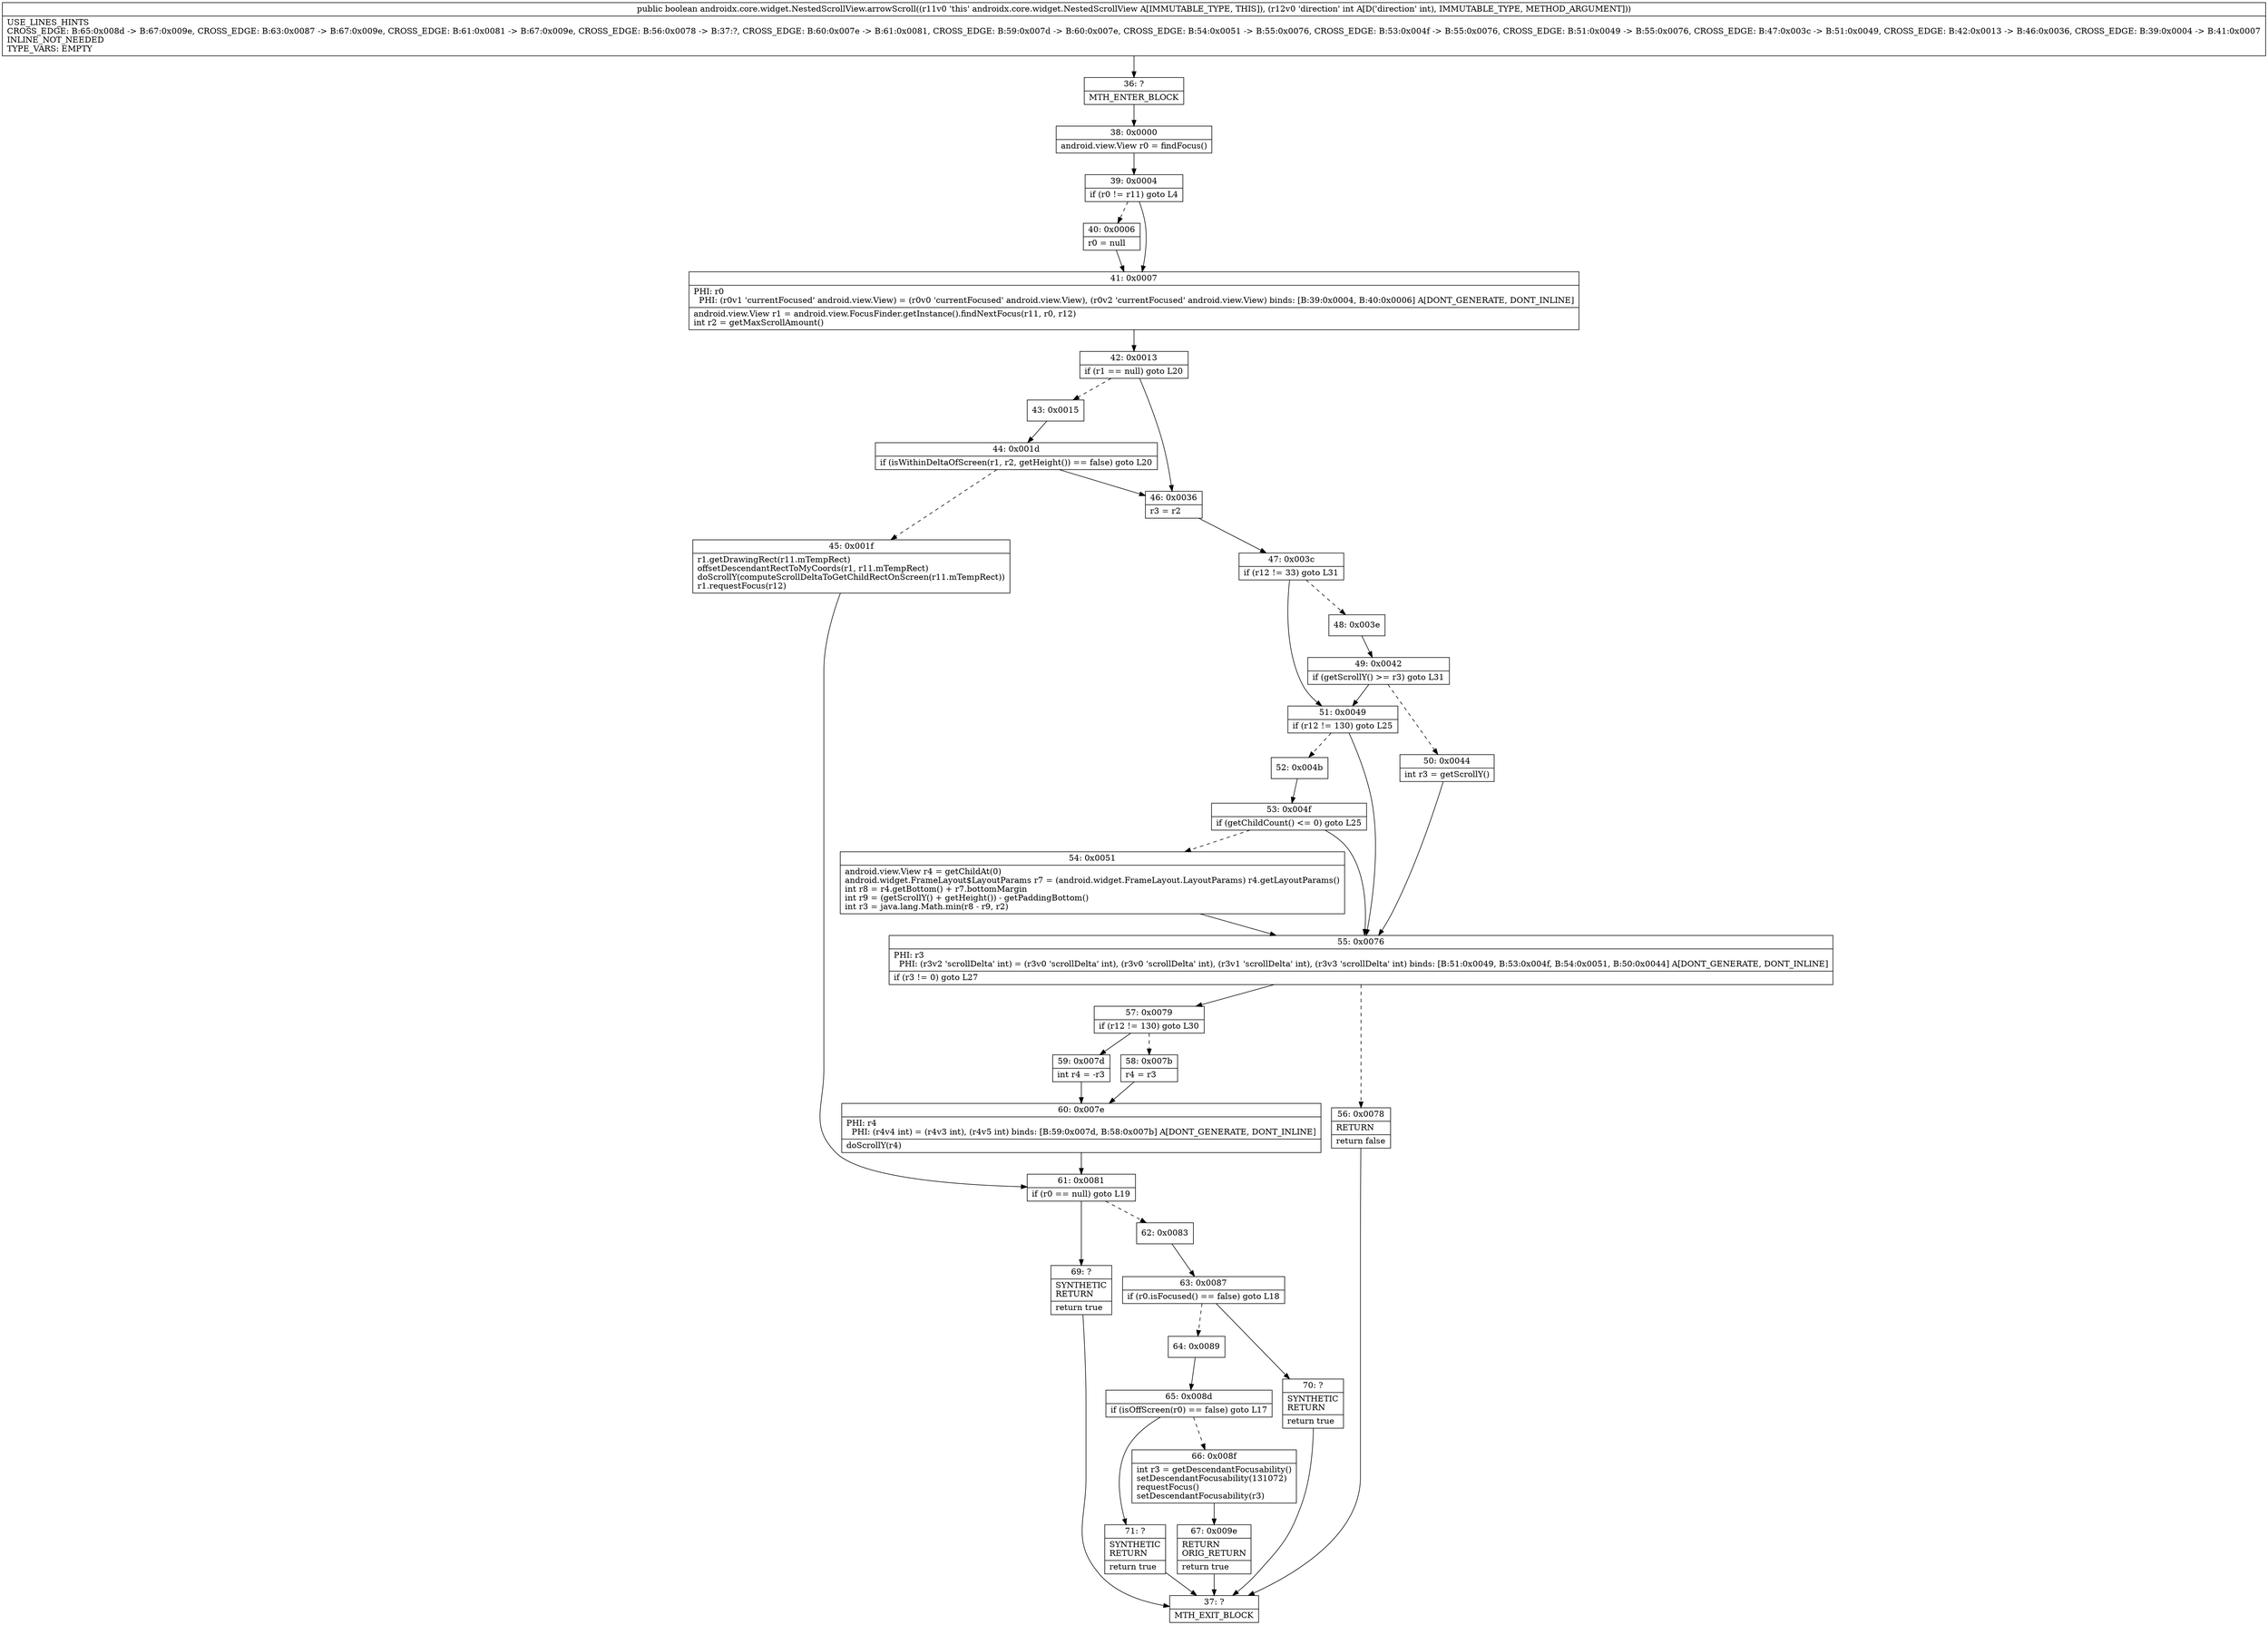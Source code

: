 digraph "CFG forandroidx.core.widget.NestedScrollView.arrowScroll(I)Z" {
Node_36 [shape=record,label="{36\:\ ?|MTH_ENTER_BLOCK\l}"];
Node_38 [shape=record,label="{38\:\ 0x0000|android.view.View r0 = findFocus()\l}"];
Node_39 [shape=record,label="{39\:\ 0x0004|if (r0 != r11) goto L4\l}"];
Node_40 [shape=record,label="{40\:\ 0x0006|r0 = null\l}"];
Node_41 [shape=record,label="{41\:\ 0x0007|PHI: r0 \l  PHI: (r0v1 'currentFocused' android.view.View) = (r0v0 'currentFocused' android.view.View), (r0v2 'currentFocused' android.view.View) binds: [B:39:0x0004, B:40:0x0006] A[DONT_GENERATE, DONT_INLINE]\l|android.view.View r1 = android.view.FocusFinder.getInstance().findNextFocus(r11, r0, r12)\lint r2 = getMaxScrollAmount()\l}"];
Node_42 [shape=record,label="{42\:\ 0x0013|if (r1 == null) goto L20\l}"];
Node_43 [shape=record,label="{43\:\ 0x0015}"];
Node_44 [shape=record,label="{44\:\ 0x001d|if (isWithinDeltaOfScreen(r1, r2, getHeight()) == false) goto L20\l}"];
Node_45 [shape=record,label="{45\:\ 0x001f|r1.getDrawingRect(r11.mTempRect)\loffsetDescendantRectToMyCoords(r1, r11.mTempRect)\ldoScrollY(computeScrollDeltaToGetChildRectOnScreen(r11.mTempRect))\lr1.requestFocus(r12)\l}"];
Node_61 [shape=record,label="{61\:\ 0x0081|if (r0 == null) goto L19\l}"];
Node_62 [shape=record,label="{62\:\ 0x0083}"];
Node_63 [shape=record,label="{63\:\ 0x0087|if (r0.isFocused() == false) goto L18\l}"];
Node_64 [shape=record,label="{64\:\ 0x0089}"];
Node_65 [shape=record,label="{65\:\ 0x008d|if (isOffScreen(r0) == false) goto L17\l}"];
Node_66 [shape=record,label="{66\:\ 0x008f|int r3 = getDescendantFocusability()\lsetDescendantFocusability(131072)\lrequestFocus()\lsetDescendantFocusability(r3)\l}"];
Node_67 [shape=record,label="{67\:\ 0x009e|RETURN\lORIG_RETURN\l|return true\l}"];
Node_37 [shape=record,label="{37\:\ ?|MTH_EXIT_BLOCK\l}"];
Node_71 [shape=record,label="{71\:\ ?|SYNTHETIC\lRETURN\l|return true\l}"];
Node_70 [shape=record,label="{70\:\ ?|SYNTHETIC\lRETURN\l|return true\l}"];
Node_69 [shape=record,label="{69\:\ ?|SYNTHETIC\lRETURN\l|return true\l}"];
Node_46 [shape=record,label="{46\:\ 0x0036|r3 = r2\l}"];
Node_47 [shape=record,label="{47\:\ 0x003c|if (r12 != 33) goto L31\l}"];
Node_48 [shape=record,label="{48\:\ 0x003e}"];
Node_49 [shape=record,label="{49\:\ 0x0042|if (getScrollY() \>= r3) goto L31\l}"];
Node_50 [shape=record,label="{50\:\ 0x0044|int r3 = getScrollY()\l}"];
Node_55 [shape=record,label="{55\:\ 0x0076|PHI: r3 \l  PHI: (r3v2 'scrollDelta' int) = (r3v0 'scrollDelta' int), (r3v0 'scrollDelta' int), (r3v1 'scrollDelta' int), (r3v3 'scrollDelta' int) binds: [B:51:0x0049, B:53:0x004f, B:54:0x0051, B:50:0x0044] A[DONT_GENERATE, DONT_INLINE]\l|if (r3 != 0) goto L27\l}"];
Node_56 [shape=record,label="{56\:\ 0x0078|RETURN\l|return false\l}"];
Node_57 [shape=record,label="{57\:\ 0x0079|if (r12 != 130) goto L30\l}"];
Node_58 [shape=record,label="{58\:\ 0x007b|r4 = r3\l}"];
Node_60 [shape=record,label="{60\:\ 0x007e|PHI: r4 \l  PHI: (r4v4 int) = (r4v3 int), (r4v5 int) binds: [B:59:0x007d, B:58:0x007b] A[DONT_GENERATE, DONT_INLINE]\l|doScrollY(r4)\l}"];
Node_59 [shape=record,label="{59\:\ 0x007d|int r4 = \-r3\l}"];
Node_51 [shape=record,label="{51\:\ 0x0049|if (r12 != 130) goto L25\l}"];
Node_52 [shape=record,label="{52\:\ 0x004b}"];
Node_53 [shape=record,label="{53\:\ 0x004f|if (getChildCount() \<= 0) goto L25\l}"];
Node_54 [shape=record,label="{54\:\ 0x0051|android.view.View r4 = getChildAt(0)\landroid.widget.FrameLayout$LayoutParams r7 = (android.widget.FrameLayout.LayoutParams) r4.getLayoutParams()\lint r8 = r4.getBottom() + r7.bottomMargin\lint r9 = (getScrollY() + getHeight()) \- getPaddingBottom()\lint r3 = java.lang.Math.min(r8 \- r9, r2)\l}"];
MethodNode[shape=record,label="{public boolean androidx.core.widget.NestedScrollView.arrowScroll((r11v0 'this' androidx.core.widget.NestedScrollView A[IMMUTABLE_TYPE, THIS]), (r12v0 'direction' int A[D('direction' int), IMMUTABLE_TYPE, METHOD_ARGUMENT]))  | USE_LINES_HINTS\lCROSS_EDGE: B:65:0x008d \-\> B:67:0x009e, CROSS_EDGE: B:63:0x0087 \-\> B:67:0x009e, CROSS_EDGE: B:61:0x0081 \-\> B:67:0x009e, CROSS_EDGE: B:56:0x0078 \-\> B:37:?, CROSS_EDGE: B:60:0x007e \-\> B:61:0x0081, CROSS_EDGE: B:59:0x007d \-\> B:60:0x007e, CROSS_EDGE: B:54:0x0051 \-\> B:55:0x0076, CROSS_EDGE: B:53:0x004f \-\> B:55:0x0076, CROSS_EDGE: B:51:0x0049 \-\> B:55:0x0076, CROSS_EDGE: B:47:0x003c \-\> B:51:0x0049, CROSS_EDGE: B:42:0x0013 \-\> B:46:0x0036, CROSS_EDGE: B:39:0x0004 \-\> B:41:0x0007\lINLINE_NOT_NEEDED\lTYPE_VARS: EMPTY\l}"];
MethodNode -> Node_36;Node_36 -> Node_38;
Node_38 -> Node_39;
Node_39 -> Node_40[style=dashed];
Node_39 -> Node_41;
Node_40 -> Node_41;
Node_41 -> Node_42;
Node_42 -> Node_43[style=dashed];
Node_42 -> Node_46;
Node_43 -> Node_44;
Node_44 -> Node_45[style=dashed];
Node_44 -> Node_46;
Node_45 -> Node_61;
Node_61 -> Node_62[style=dashed];
Node_61 -> Node_69;
Node_62 -> Node_63;
Node_63 -> Node_64[style=dashed];
Node_63 -> Node_70;
Node_64 -> Node_65;
Node_65 -> Node_66[style=dashed];
Node_65 -> Node_71;
Node_66 -> Node_67;
Node_67 -> Node_37;
Node_71 -> Node_37;
Node_70 -> Node_37;
Node_69 -> Node_37;
Node_46 -> Node_47;
Node_47 -> Node_48[style=dashed];
Node_47 -> Node_51;
Node_48 -> Node_49;
Node_49 -> Node_50[style=dashed];
Node_49 -> Node_51;
Node_50 -> Node_55;
Node_55 -> Node_56[style=dashed];
Node_55 -> Node_57;
Node_56 -> Node_37;
Node_57 -> Node_58[style=dashed];
Node_57 -> Node_59;
Node_58 -> Node_60;
Node_60 -> Node_61;
Node_59 -> Node_60;
Node_51 -> Node_52[style=dashed];
Node_51 -> Node_55;
Node_52 -> Node_53;
Node_53 -> Node_54[style=dashed];
Node_53 -> Node_55;
Node_54 -> Node_55;
}

